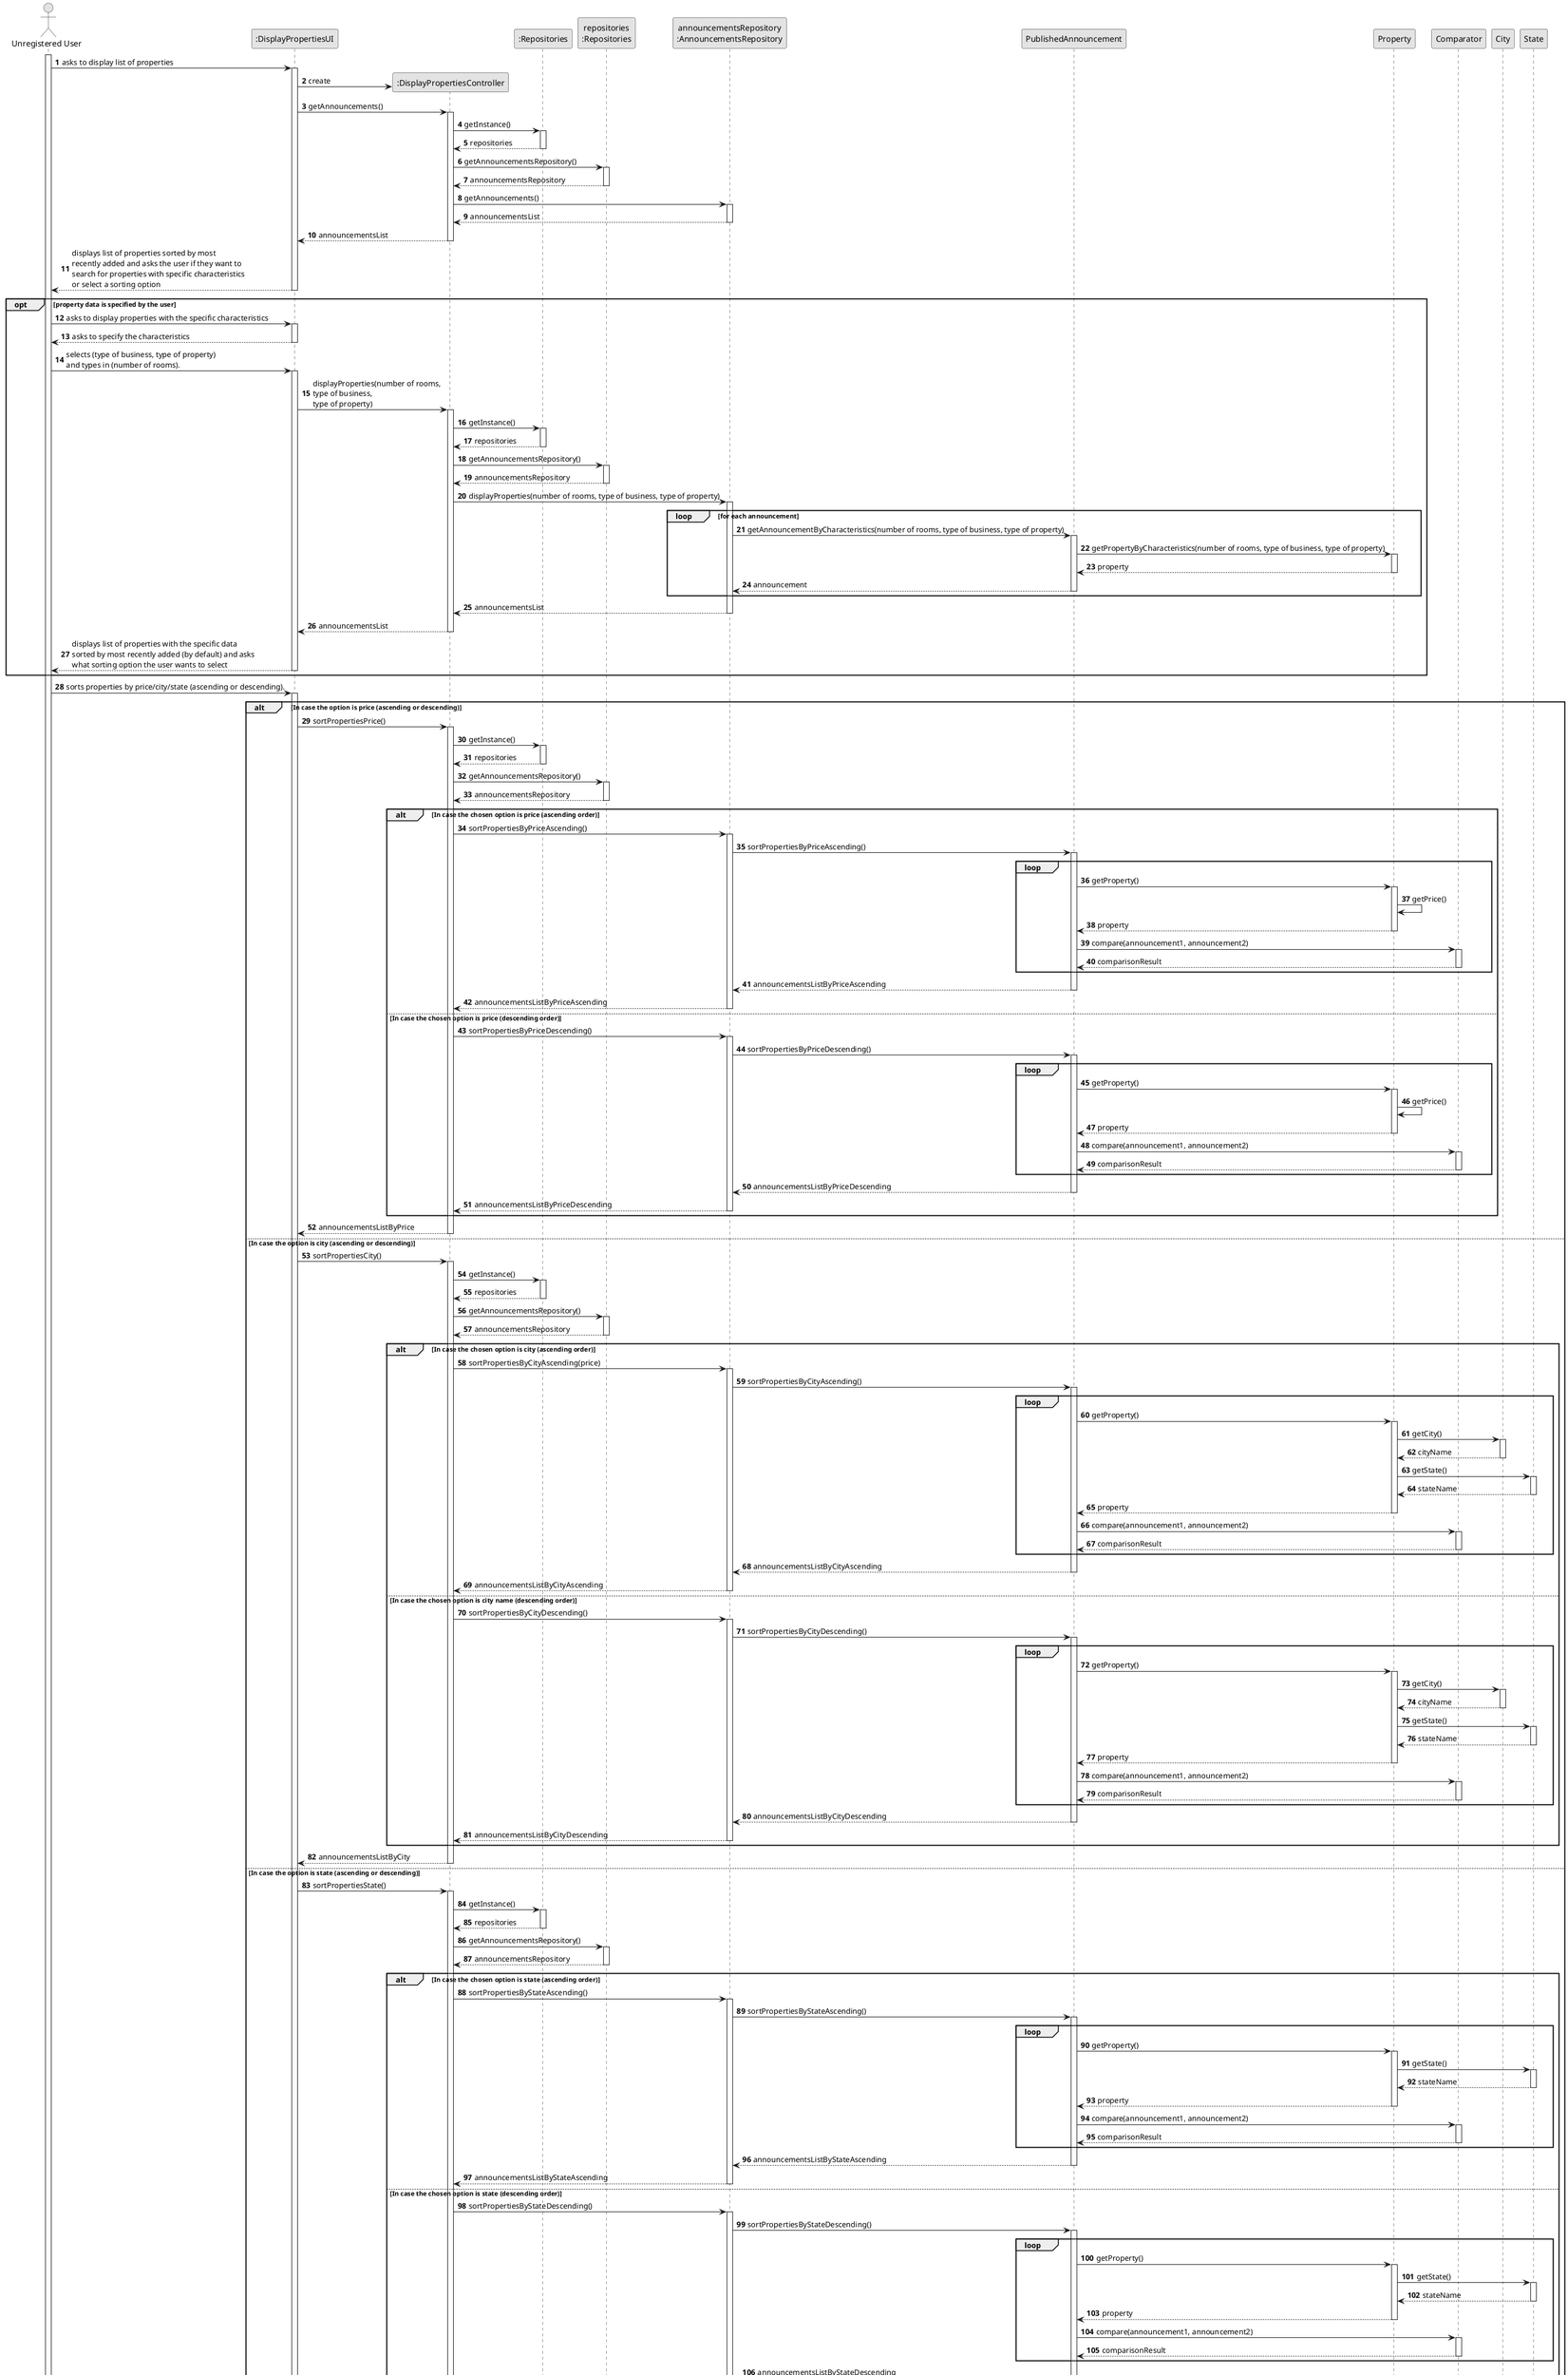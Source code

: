 @startuml
skinparam monochrome true
skinparam packageStyle rectangle
skinparam shadowing false

autonumber

'hide footbox
actor "Unregistered User" as User
participant ":DisplayPropertiesUI" as System
participant ":DisplayPropertiesController" as Controller
participant ":Repositories" as RepositorySingleton
participant "repositories\n:Repositories" as repositories
participant "announcementsRepository\n:AnnouncementsRepository" as PropertyRepository
participant "PublishedAnnouncement" as announcement
participant "Property" as property
participant "Comparator" as comparator
participant "City" as city
participant "State" as state



activate User


User->System: asks to display list of properties
activate System


System->Controller**: create

System->Controller: getAnnouncements()
activate Controller

Controller->RepositorySingleton: getInstance()
activate RepositorySingleton

RepositorySingleton-->Controller: repositories
deactivate RepositorySingleton

Controller -> repositories : getAnnouncementsRepository()
activate repositories

repositories --> Controller: announcementsRepository
deactivate repositories

Controller -> PropertyRepository : getAnnouncements()
activate PropertyRepository

PropertyRepository --> Controller : announcementsList
deactivate PropertyRepository

Controller --> System : announcementsList
deactivate Controller

System --> User : displays list of properties sorted by most\nrecently added and asks the user if they want to \nsearch for properties with specific characteristics \nor select a sorting option
deactivate System

opt property data is specified by the user

User -> System : asks to display properties with the specific characteristics
activate System

System --> User : asks to specify the characteristics
deactivate System

User -> System : selects (type of business, type of property)\nand types in (number of rooms).
activate System

System->Controller: displayProperties(number of rooms,\ntype of business,\ntype of property)
activate Controller

Controller->RepositorySingleton: getInstance()
activate RepositorySingleton

RepositorySingleton-->Controller: repositories
deactivate RepositorySingleton

Controller -> repositories : getAnnouncementsRepository()
activate repositories

repositories --> Controller: announcementsRepository
deactivate repositories

Controller -> PropertyRepository : displayProperties(number of rooms, type of business, type of property)
activate PropertyRepository

loop for each announcement

PropertyRepository -> announcement : getAnnouncementByCharacteristics(number of rooms, type of business, type of property)
activate announcement

announcement -> property : getPropertyByCharacteristics(number of rooms, type of business, type of property)
activate property

property --> announcement : property
deactivate property

announcement --> PropertyRepository : announcement
deactivate announcement

end

PropertyRepository --> Controller : announcementsList
deactivate PropertyRepository

Controller --> System : announcementsList
deactivate Controller

System --> User : displays list of properties with the specific data \nsorted by most recently added (by default) and asks \nwhat sorting option the user wants to select
deactivate System

end


User -> System : sorts properties by price/city/state (ascending or descending).
activate System


alt In case the option is price (ascending or descending)

System -> Controller: sortPropertiesPrice()
activate Controller

Controller->RepositorySingleton: getInstance()
activate RepositorySingleton

RepositorySingleton-->Controller: repositories
deactivate RepositorySingleton

Controller -> repositories : getAnnouncementsRepository()
activate repositories

repositories --> Controller: announcementsRepository
deactivate repositories

alt In case the chosen option is price (ascending order)

Controller -> PropertyRepository: sortPropertiesByPriceAscending()
activate PropertyRepository



PropertyRepository -> announcement: sortPropertiesByPriceAscending()
activate announcement

loop

announcement -> property: getProperty()
activate property

property -> property: getPrice()

property --> announcement: property
deactivate property

announcement -> comparator: compare(announcement1, announcement2)
activate comparator

comparator-->announcement: comparisonResult
deactivate comparator

end

announcement-->PropertyRepository: announcementsListByPriceAscending
deactivate announcement

PropertyRepository-->Controller: announcementsListByPriceAscending
deactivate PropertyRepository




else In case the chosen option is price (descending order)

Controller -> PropertyRepository: sortPropertiesByPriceDescending()
activate PropertyRepository

PropertyRepository -> announcement: sortPropertiesByPriceDescending()
activate announcement

loop

announcement -> property: getProperty()
activate property

property -> property: getPrice()

property --> announcement: property
deactivate property

announcement -> comparator: compare(announcement1, announcement2)
activate comparator

comparator-->announcement: comparisonResult
deactivate comparator

end

announcement-->PropertyRepository: announcementsListByPriceDescending
deactivate announcement

PropertyRepository-->Controller: announcementsListByPriceDescending
deactivate PropertyRepository

end

Controller-->System: announcementsListByPrice
deactivate Controller


else In case the option is city (ascending or descending)

System -> Controller: sortPropertiesCity()
activate Controller

Controller->RepositorySingleton: getInstance()
activate RepositorySingleton

RepositorySingleton-->Controller: repositories
deactivate RepositorySingleton

Controller -> repositories : getAnnouncementsRepository()
activate repositories

repositories --> Controller: announcementsRepository
deactivate repositories

alt In case the chosen option is city (ascending order)

Controller -> PropertyRepository: sortPropertiesByCityAscending(price)
activate PropertyRepository

PropertyRepository -> announcement: sortPropertiesByCityAscending()
activate announcement

loop

announcement -> property: getProperty()
activate property

property -> city: getCity()
activate city

city-->property: cityName
deactivate city

property -> state: getState()
activate state

state-->property: stateName
deactivate state

property --> announcement: property
deactivate property

announcement -> comparator: compare(announcement1, announcement2)
activate comparator

comparator-->announcement: comparisonResult
deactivate comparator

end

announcement-->PropertyRepository: announcementsListByCityAscending
deactivate announcement

PropertyRepository-->Controller: announcementsListByCityAscending
deactivate PropertyRepository


else In case the chosen option is city name (descending order)

Controller -> PropertyRepository: sortPropertiesByCityDescending()
activate PropertyRepository

PropertyRepository -> announcement: sortPropertiesByCityDescending()
activate announcement

loop

announcement -> property: getProperty()
activate property

property -> city: getCity()
activate city

city-->property: cityName
deactivate city

property -> state: getState()
activate state

state-->property: stateName
deactivate state

property --> announcement: property
deactivate property

announcement -> comparator: compare(announcement1, announcement2)
activate comparator

comparator-->announcement: comparisonResult
deactivate comparator

end

announcement-->PropertyRepository: announcementsListByCityDescending
deactivate announcement

PropertyRepository-->Controller: announcementsListByCityDescending
deactivate PropertyRepository

end

Controller-->System: announcementsListByCity
deactivate Controller



else In case the option is state (ascending or descending)

System -> Controller: sortPropertiesState()
activate Controller

Controller->RepositorySingleton: getInstance()
activate RepositorySingleton

RepositorySingleton-->Controller: repositories
deactivate RepositorySingleton

Controller -> repositories : getAnnouncementsRepository()
activate repositories

repositories --> Controller: announcementsRepository
deactivate repositories


alt In case the chosen option is state (ascending order)

Controller -> PropertyRepository: sortPropertiesByStateAscending()
activate PropertyRepository

PropertyRepository -> announcement: sortPropertiesByStateAscending()
activate announcement

loop

announcement -> property: getProperty()
activate property

property -> state: getState()
activate state

state-->property: stateName
deactivate state

property --> announcement: property
deactivate property

announcement -> comparator: compare(announcement1, announcement2)
activate comparator

comparator-->announcement: comparisonResult
deactivate comparator

end

announcement-->PropertyRepository: announcementsListByStateAscending
deactivate announcement

PropertyRepository-->Controller: announcementsListByStateAscending
deactivate PropertyRepository


else In case the chosen option is state (descending order)

Controller -> PropertyRepository: sortPropertiesByStateDescending()
activate PropertyRepository

PropertyRepository -> announcement: sortPropertiesByStateDescending()
activate announcement

loop

announcement -> property: getProperty()
activate property

property -> state: getState()
activate state

state-->property: stateName
deactivate state

property --> announcement: property
deactivate property

announcement -> comparator: compare(announcement1, announcement2)
activate comparator

comparator-->announcement: comparisonResult
deactivate comparator

end

announcement-->PropertyRepository: announcementsListByStateDescending
deactivate announcement

PropertyRepository-->Controller: announcementsListByStateDescending
deactivate PropertyRepository


end

Controller-->System: announcementsListByState
deactivate Controller


end

System --> User : displays a list of the properties sorted by the sorting \noption chosen by the user.
deactivate System



@enduml